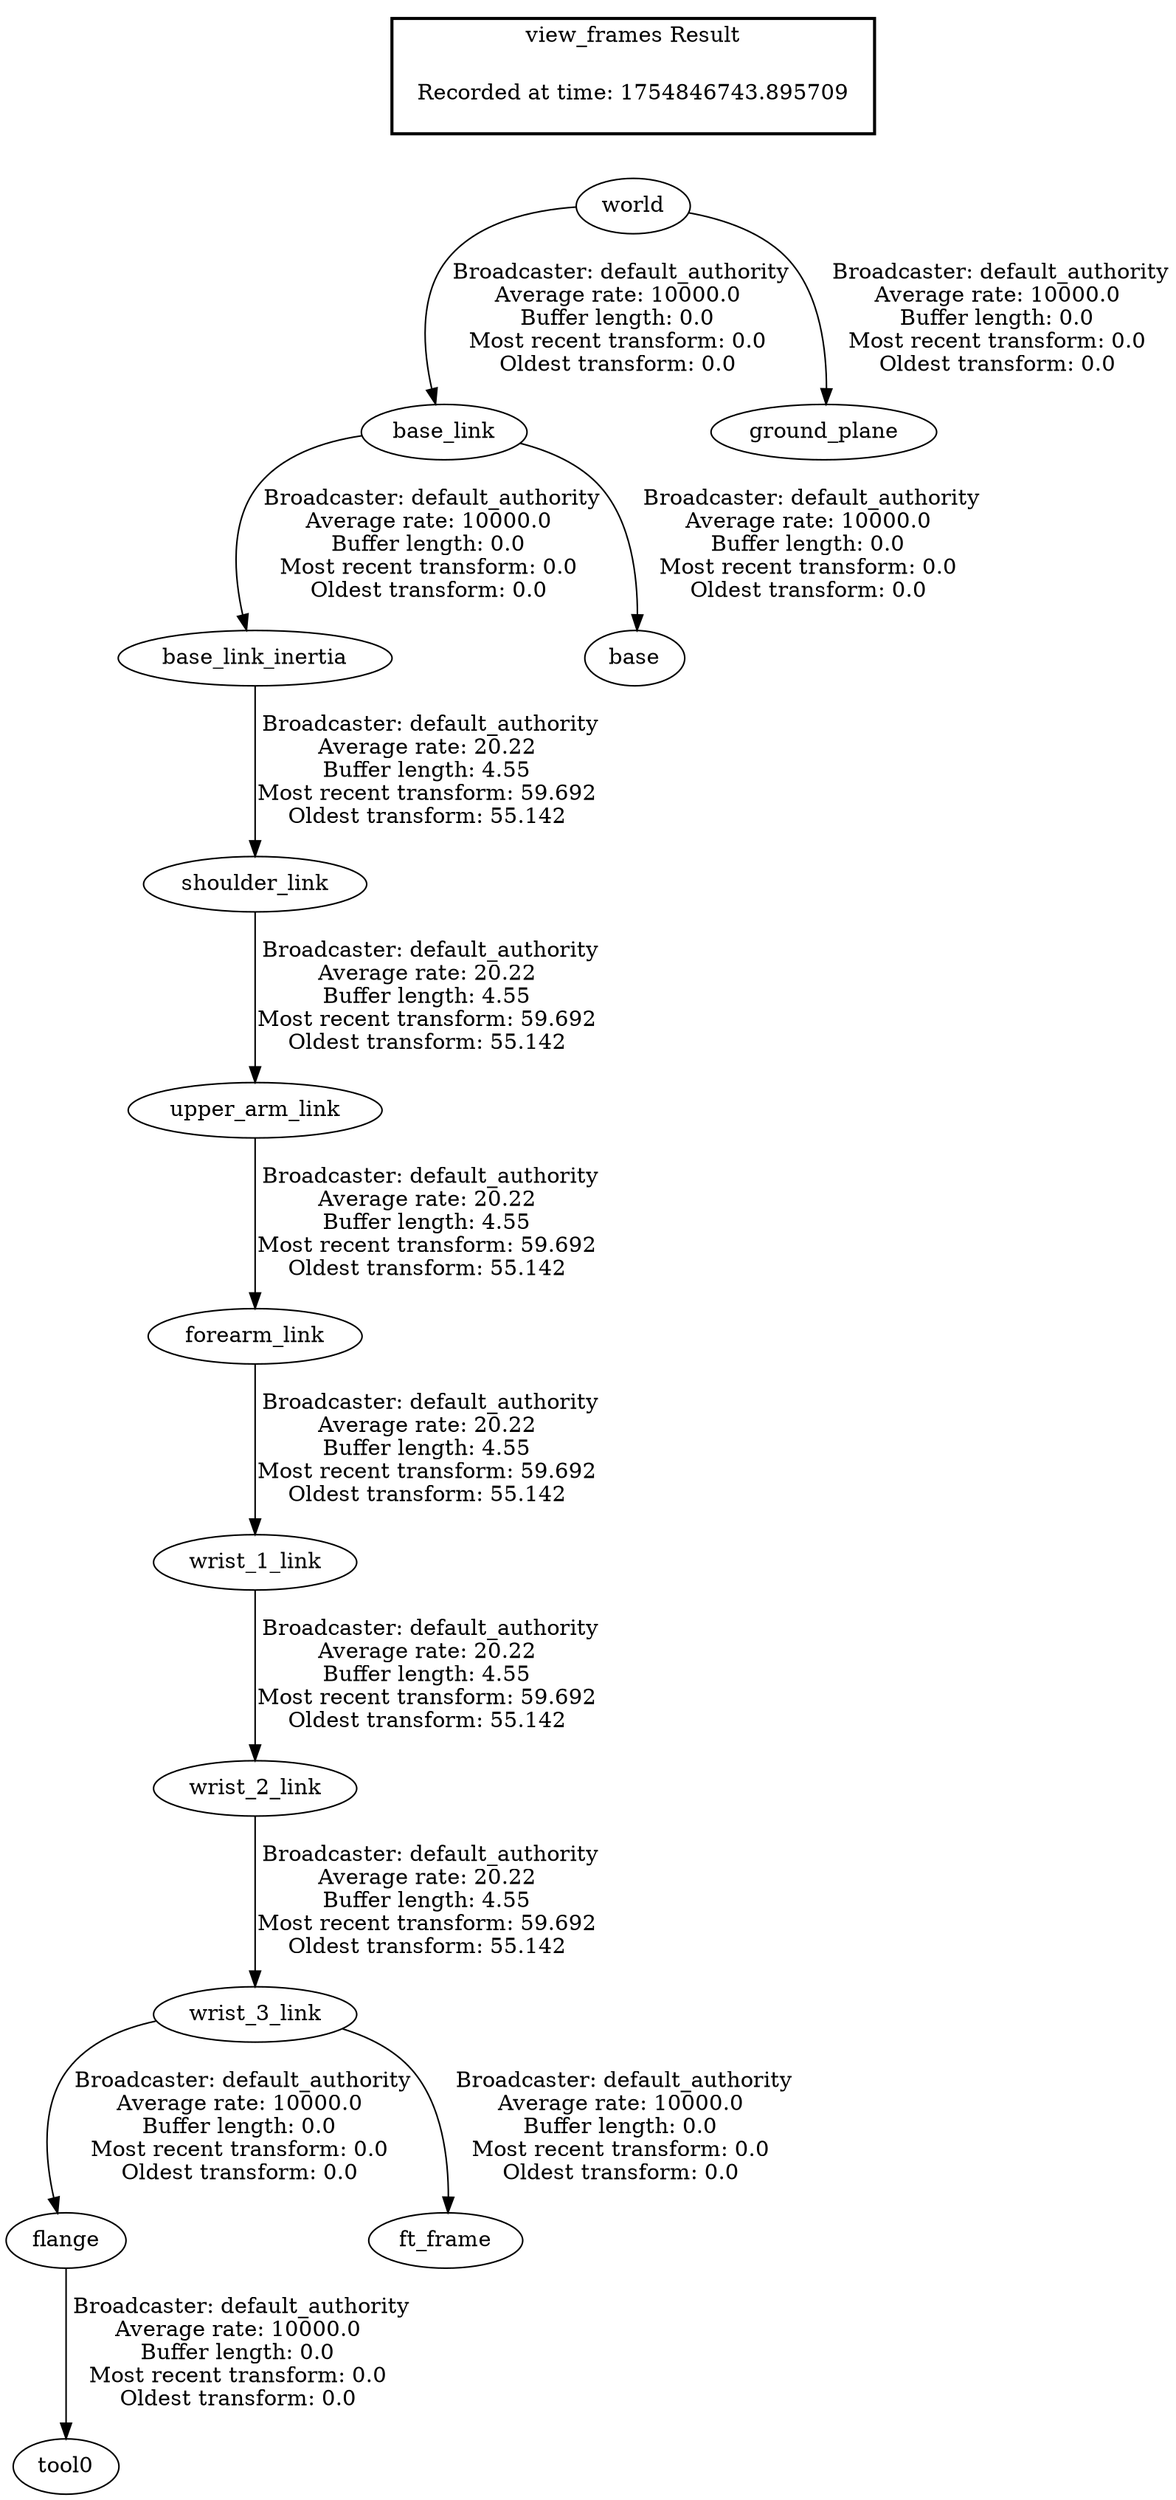 digraph G {
"upper_arm_link" -> "forearm_link"[label=" Broadcaster: default_authority\nAverage rate: 20.22\nBuffer length: 4.55\nMost recent transform: 59.692\nOldest transform: 55.142\n"];
"shoulder_link" -> "upper_arm_link"[label=" Broadcaster: default_authority\nAverage rate: 20.22\nBuffer length: 4.55\nMost recent transform: 59.692\nOldest transform: 55.142\n"];
"base_link_inertia" -> "shoulder_link"[label=" Broadcaster: default_authority\nAverage rate: 20.22\nBuffer length: 4.55\nMost recent transform: 59.692\nOldest transform: 55.142\n"];
"base_link" -> "base_link_inertia"[label=" Broadcaster: default_authority\nAverage rate: 10000.0\nBuffer length: 0.0\nMost recent transform: 0.0\nOldest transform: 0.0\n"];
"forearm_link" -> "wrist_1_link"[label=" Broadcaster: default_authority\nAverage rate: 20.22\nBuffer length: 4.55\nMost recent transform: 59.692\nOldest transform: 55.142\n"];
"wrist_1_link" -> "wrist_2_link"[label=" Broadcaster: default_authority\nAverage rate: 20.22\nBuffer length: 4.55\nMost recent transform: 59.692\nOldest transform: 55.142\n"];
"wrist_2_link" -> "wrist_3_link"[label=" Broadcaster: default_authority\nAverage rate: 20.22\nBuffer length: 4.55\nMost recent transform: 59.692\nOldest transform: 55.142\n"];
"world" -> "base_link"[label=" Broadcaster: default_authority\nAverage rate: 10000.0\nBuffer length: 0.0\nMost recent transform: 0.0\nOldest transform: 0.0\n"];
"base_link" -> "base"[label=" Broadcaster: default_authority\nAverage rate: 10000.0\nBuffer length: 0.0\nMost recent transform: 0.0\nOldest transform: 0.0\n"];
"flange" -> "tool0"[label=" Broadcaster: default_authority\nAverage rate: 10000.0\nBuffer length: 0.0\nMost recent transform: 0.0\nOldest transform: 0.0\n"];
"wrist_3_link" -> "flange"[label=" Broadcaster: default_authority\nAverage rate: 10000.0\nBuffer length: 0.0\nMost recent transform: 0.0\nOldest transform: 0.0\n"];
"world" -> "ground_plane"[label=" Broadcaster: default_authority\nAverage rate: 10000.0\nBuffer length: 0.0\nMost recent transform: 0.0\nOldest transform: 0.0\n"];
"wrist_3_link" -> "ft_frame"[label=" Broadcaster: default_authority\nAverage rate: 10000.0\nBuffer length: 0.0\nMost recent transform: 0.0\nOldest transform: 0.0\n"];
edge [style=invis];
 subgraph cluster_legend { style=bold; color=black; label ="view_frames Result";
"Recorded at time: 1754846743.895709"[ shape=plaintext ] ;
}->"world";
}
